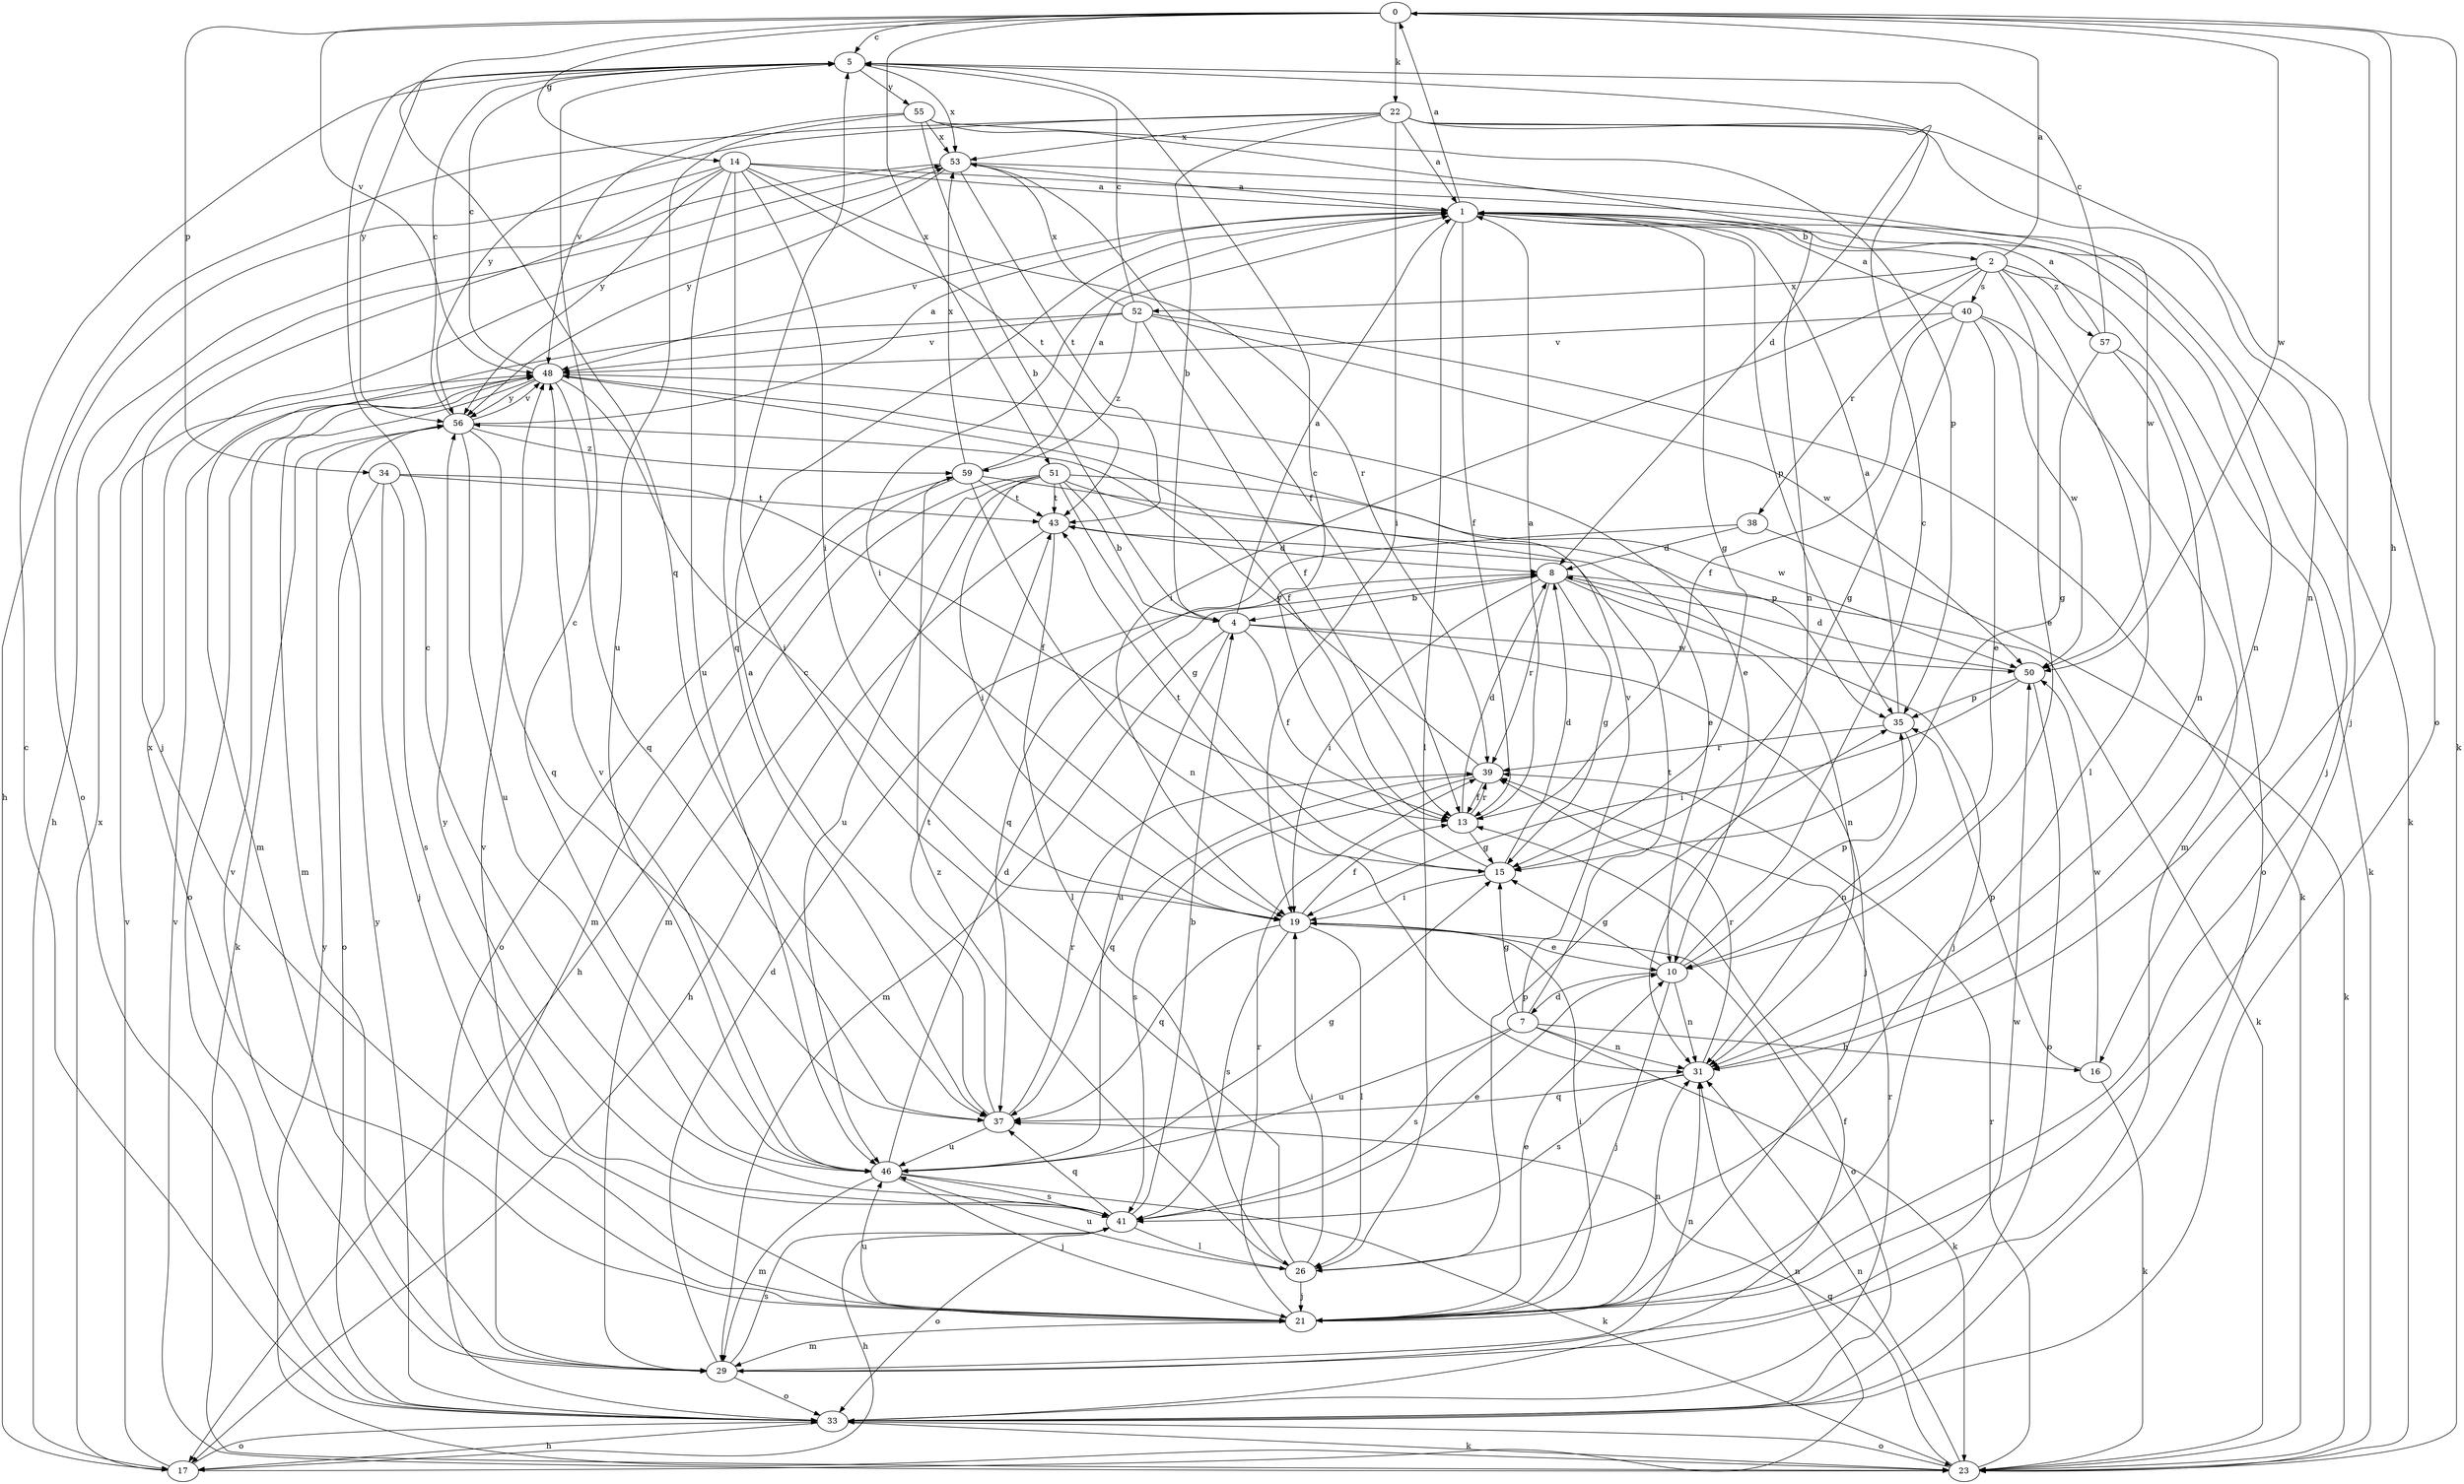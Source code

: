 strict digraph  {
0;
1;
2;
4;
5;
7;
8;
10;
13;
14;
15;
16;
17;
19;
21;
22;
23;
26;
29;
31;
33;
34;
35;
37;
38;
39;
40;
41;
43;
46;
48;
50;
51;
52;
53;
55;
56;
57;
59;
0 -> 5  [label=c];
0 -> 14  [label=g];
0 -> 16  [label=h];
0 -> 22  [label=k];
0 -> 23  [label=k];
0 -> 33  [label=o];
0 -> 34  [label=p];
0 -> 37  [label=q];
0 -> 48  [label=v];
0 -> 50  [label=w];
0 -> 51  [label=x];
1 -> 0  [label=a];
1 -> 2  [label=b];
1 -> 13  [label=f];
1 -> 15  [label=g];
1 -> 19  [label=i];
1 -> 21  [label=j];
1 -> 26  [label=l];
1 -> 31  [label=n];
1 -> 35  [label=p];
1 -> 48  [label=v];
2 -> 0  [label=a];
2 -> 10  [label=e];
2 -> 19  [label=i];
2 -> 23  [label=k];
2 -> 26  [label=l];
2 -> 38  [label=r];
2 -> 40  [label=s];
2 -> 52  [label=x];
2 -> 57  [label=z];
4 -> 1  [label=a];
4 -> 13  [label=f];
4 -> 21  [label=j];
4 -> 29  [label=m];
4 -> 46  [label=u];
4 -> 50  [label=w];
5 -> 53  [label=x];
5 -> 55  [label=y];
5 -> 56  [label=y];
7 -> 15  [label=g];
7 -> 16  [label=h];
7 -> 23  [label=k];
7 -> 31  [label=n];
7 -> 41  [label=s];
7 -> 43  [label=t];
7 -> 46  [label=u];
7 -> 48  [label=v];
8 -> 4  [label=b];
8 -> 15  [label=g];
8 -> 19  [label=i];
8 -> 21  [label=j];
8 -> 23  [label=k];
8 -> 31  [label=n];
8 -> 39  [label=r];
10 -> 5  [label=c];
10 -> 7  [label=d];
10 -> 15  [label=g];
10 -> 21  [label=j];
10 -> 31  [label=n];
10 -> 35  [label=p];
13 -> 1  [label=a];
13 -> 8  [label=d];
13 -> 15  [label=g];
13 -> 39  [label=r];
14 -> 1  [label=a];
14 -> 19  [label=i];
14 -> 21  [label=j];
14 -> 33  [label=o];
14 -> 37  [label=q];
14 -> 39  [label=r];
14 -> 43  [label=t];
14 -> 46  [label=u];
14 -> 50  [label=w];
14 -> 56  [label=y];
15 -> 5  [label=c];
15 -> 8  [label=d];
15 -> 19  [label=i];
15 -> 43  [label=t];
16 -> 23  [label=k];
16 -> 35  [label=p];
16 -> 50  [label=w];
17 -> 31  [label=n];
17 -> 33  [label=o];
17 -> 48  [label=v];
17 -> 53  [label=x];
19 -> 10  [label=e];
19 -> 13  [label=f];
19 -> 26  [label=l];
19 -> 33  [label=o];
19 -> 37  [label=q];
19 -> 41  [label=s];
21 -> 10  [label=e];
21 -> 19  [label=i];
21 -> 29  [label=m];
21 -> 31  [label=n];
21 -> 39  [label=r];
21 -> 46  [label=u];
21 -> 48  [label=v];
21 -> 53  [label=x];
22 -> 1  [label=a];
22 -> 4  [label=b];
22 -> 8  [label=d];
22 -> 17  [label=h];
22 -> 19  [label=i];
22 -> 21  [label=j];
22 -> 31  [label=n];
22 -> 53  [label=x];
22 -> 56  [label=y];
23 -> 31  [label=n];
23 -> 33  [label=o];
23 -> 37  [label=q];
23 -> 39  [label=r];
23 -> 48  [label=v];
23 -> 56  [label=y];
26 -> 5  [label=c];
26 -> 19  [label=i];
26 -> 21  [label=j];
26 -> 35  [label=p];
26 -> 46  [label=u];
26 -> 59  [label=z];
29 -> 8  [label=d];
29 -> 31  [label=n];
29 -> 33  [label=o];
29 -> 41  [label=s];
29 -> 48  [label=v];
29 -> 50  [label=w];
31 -> 37  [label=q];
31 -> 39  [label=r];
31 -> 41  [label=s];
33 -> 5  [label=c];
33 -> 13  [label=f];
33 -> 17  [label=h];
33 -> 23  [label=k];
33 -> 39  [label=r];
33 -> 56  [label=y];
34 -> 13  [label=f];
34 -> 21  [label=j];
34 -> 33  [label=o];
34 -> 41  [label=s];
34 -> 43  [label=t];
35 -> 1  [label=a];
35 -> 31  [label=n];
35 -> 39  [label=r];
37 -> 1  [label=a];
37 -> 39  [label=r];
37 -> 43  [label=t];
37 -> 46  [label=u];
38 -> 8  [label=d];
38 -> 23  [label=k];
38 -> 37  [label=q];
39 -> 13  [label=f];
39 -> 37  [label=q];
39 -> 41  [label=s];
39 -> 56  [label=y];
40 -> 1  [label=a];
40 -> 10  [label=e];
40 -> 13  [label=f];
40 -> 15  [label=g];
40 -> 29  [label=m];
40 -> 48  [label=v];
40 -> 50  [label=w];
41 -> 4  [label=b];
41 -> 5  [label=c];
41 -> 10  [label=e];
41 -> 17  [label=h];
41 -> 26  [label=l];
41 -> 33  [label=o];
41 -> 37  [label=q];
41 -> 56  [label=y];
43 -> 8  [label=d];
43 -> 17  [label=h];
43 -> 26  [label=l];
46 -> 5  [label=c];
46 -> 8  [label=d];
46 -> 15  [label=g];
46 -> 21  [label=j];
46 -> 23  [label=k];
46 -> 29  [label=m];
46 -> 41  [label=s];
46 -> 48  [label=v];
48 -> 5  [label=c];
48 -> 10  [label=e];
48 -> 13  [label=f];
48 -> 19  [label=i];
48 -> 29  [label=m];
48 -> 33  [label=o];
48 -> 37  [label=q];
48 -> 56  [label=y];
50 -> 8  [label=d];
50 -> 19  [label=i];
50 -> 33  [label=o];
50 -> 35  [label=p];
51 -> 4  [label=b];
51 -> 10  [label=e];
51 -> 15  [label=g];
51 -> 17  [label=h];
51 -> 19  [label=i];
51 -> 29  [label=m];
51 -> 43  [label=t];
51 -> 46  [label=u];
51 -> 50  [label=w];
52 -> 5  [label=c];
52 -> 13  [label=f];
52 -> 23  [label=k];
52 -> 29  [label=m];
52 -> 48  [label=v];
52 -> 50  [label=w];
52 -> 53  [label=x];
52 -> 59  [label=z];
53 -> 1  [label=a];
53 -> 13  [label=f];
53 -> 17  [label=h];
53 -> 23  [label=k];
53 -> 43  [label=t];
53 -> 56  [label=y];
55 -> 4  [label=b];
55 -> 31  [label=n];
55 -> 35  [label=p];
55 -> 46  [label=u];
55 -> 48  [label=v];
55 -> 53  [label=x];
56 -> 1  [label=a];
56 -> 5  [label=c];
56 -> 23  [label=k];
56 -> 37  [label=q];
56 -> 46  [label=u];
56 -> 48  [label=v];
56 -> 59  [label=z];
57 -> 1  [label=a];
57 -> 5  [label=c];
57 -> 15  [label=g];
57 -> 31  [label=n];
57 -> 33  [label=o];
59 -> 1  [label=a];
59 -> 29  [label=m];
59 -> 31  [label=n];
59 -> 33  [label=o];
59 -> 35  [label=p];
59 -> 43  [label=t];
59 -> 53  [label=x];
}
